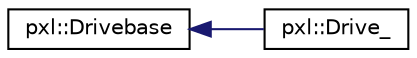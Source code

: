 digraph "Graphical Class Hierarchy"
{
 // LATEX_PDF_SIZE
  edge [fontname="Helvetica",fontsize="10",labelfontname="Helvetica",labelfontsize="10"];
  node [fontname="Helvetica",fontsize="10",shape=record];
  rankdir="LR";
  Node0 [label="pxl::Drivebase",height=0.2,width=0.4,color="black", fillcolor="white", style="filled",URL="$classpxl_1_1Drivebase.html",tooltip="The Drivebase class represents the base of a robot's drivetrain."];
  Node0 -> Node1 [dir="back",color="midnightblue",fontsize="10",style="solid",fontname="Helvetica"];
  Node1 [label="pxl::Drive_",height=0.2,width=0.4,color="black", fillcolor="white", style="filled",URL="$classpxl_1_1Drive__.html",tooltip=" "];
}
